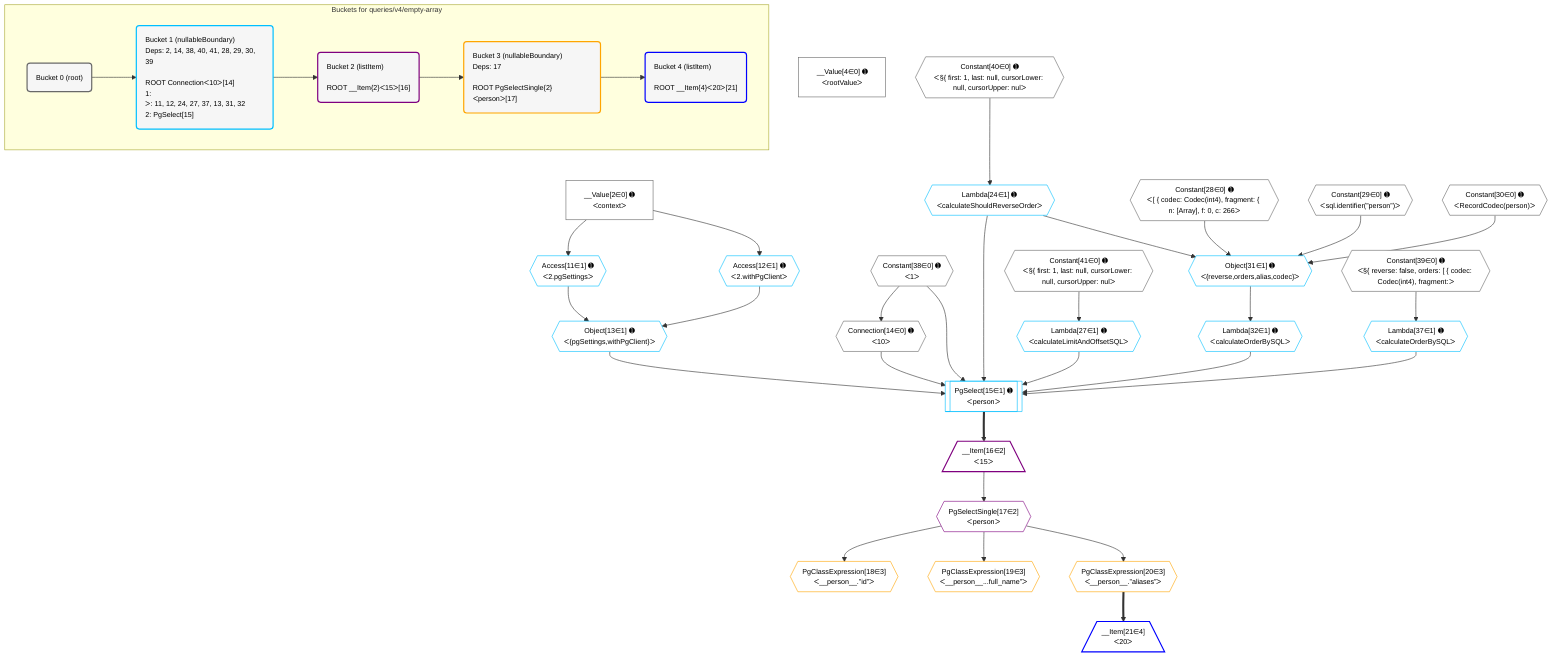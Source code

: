 %%{init: {'themeVariables': { 'fontSize': '12px'}}}%%
graph TD
    classDef path fill:#eee,stroke:#000,color:#000
    classDef plan fill:#fff,stroke-width:1px,color:#000
    classDef itemplan fill:#fff,stroke-width:2px,color:#000
    classDef unbatchedplan fill:#dff,stroke-width:1px,color:#000
    classDef sideeffectplan fill:#fcc,stroke-width:2px,color:#000
    classDef bucket fill:#f6f6f6,color:#000,stroke-width:2px,text-align:left


    %% plan dependencies
    Connection14{{"Connection[14∈0] ➊<br />ᐸ10ᐳ"}}:::plan
    Constant38{{"Constant[38∈0] ➊<br />ᐸ1ᐳ"}}:::plan
    Constant38 --> Connection14
    __Value2["__Value[2∈0] ➊<br />ᐸcontextᐳ"]:::plan
    __Value4["__Value[4∈0] ➊<br />ᐸrootValueᐳ"]:::plan
    Constant28{{"Constant[28∈0] ➊<br />ᐸ[ { codec: Codec(int4), fragment: { n: [Array], f: 0, c: 266ᐳ"}}:::plan
    Constant29{{"Constant[29∈0] ➊<br />ᐸsql.identifier(”person”)ᐳ"}}:::plan
    Constant30{{"Constant[30∈0] ➊<br />ᐸRecordCodec(person)ᐳ"}}:::plan
    Constant39{{"Constant[39∈0] ➊<br />ᐸ§{ reverse: false, orders: [ { codec: Codec(int4), fragment:ᐳ"}}:::plan
    Constant40{{"Constant[40∈0] ➊<br />ᐸ§{ first: 1, last: null, cursorLower: null, cursorUpper: nulᐳ"}}:::plan
    Constant41{{"Constant[41∈0] ➊<br />ᐸ§{ first: 1, last: null, cursorLower: null, cursorUpper: nulᐳ"}}:::plan
    PgSelect15[["PgSelect[15∈1] ➊<br />ᐸpersonᐳ"]]:::plan
    Object13{{"Object[13∈1] ➊<br />ᐸ{pgSettings,withPgClient}ᐳ"}}:::plan
    Lambda24{{"Lambda[24∈1] ➊<br />ᐸcalculateShouldReverseOrderᐳ"}}:::plan
    Lambda27{{"Lambda[27∈1] ➊<br />ᐸcalculateLimitAndOffsetSQLᐳ"}}:::plan
    Lambda32{{"Lambda[32∈1] ➊<br />ᐸcalculateOrderBySQLᐳ"}}:::plan
    Lambda37{{"Lambda[37∈1] ➊<br />ᐸcalculateOrderBySQLᐳ"}}:::plan
    Object13 & Connection14 & Constant38 & Lambda24 & Lambda27 & Lambda32 & Lambda37 --> PgSelect15
    Object31{{"Object[31∈1] ➊<br />ᐸ{reverse,orders,alias,codec}ᐳ"}}:::plan
    Lambda24 & Constant28 & Constant29 & Constant30 --> Object31
    Access11{{"Access[11∈1] ➊<br />ᐸ2.pgSettingsᐳ"}}:::plan
    Access12{{"Access[12∈1] ➊<br />ᐸ2.withPgClientᐳ"}}:::plan
    Access11 & Access12 --> Object13
    __Value2 --> Access11
    __Value2 --> Access12
    Constant40 --> Lambda24
    Constant41 --> Lambda27
    Object31 --> Lambda32
    Constant39 --> Lambda37
    __Item16[/"__Item[16∈2]<br />ᐸ15ᐳ"\]:::itemplan
    PgSelect15 ==> __Item16
    PgSelectSingle17{{"PgSelectSingle[17∈2]<br />ᐸpersonᐳ"}}:::plan
    __Item16 --> PgSelectSingle17
    PgClassExpression18{{"PgClassExpression[18∈3]<br />ᐸ__person__.”id”ᐳ"}}:::plan
    PgSelectSingle17 --> PgClassExpression18
    PgClassExpression19{{"PgClassExpression[19∈3]<br />ᐸ__person__...full_name”ᐳ"}}:::plan
    PgSelectSingle17 --> PgClassExpression19
    PgClassExpression20{{"PgClassExpression[20∈3]<br />ᐸ__person__.”aliases”ᐳ"}}:::plan
    PgSelectSingle17 --> PgClassExpression20
    __Item21[/"__Item[21∈4]<br />ᐸ20ᐳ"\]:::itemplan
    PgClassExpression20 ==> __Item21

    %% define steps

    subgraph "Buckets for queries/v4/empty-array"
    Bucket0("Bucket 0 (root)"):::bucket
    classDef bucket0 stroke:#696969
    class Bucket0,__Value2,__Value4,Connection14,Constant28,Constant29,Constant30,Constant38,Constant39,Constant40,Constant41 bucket0
    Bucket1("Bucket 1 (nullableBoundary)<br />Deps: 2, 14, 38, 40, 41, 28, 29, 30, 39<br /><br />ROOT Connectionᐸ10ᐳ[14]<br />1: <br />ᐳ: 11, 12, 24, 27, 37, 13, 31, 32<br />2: PgSelect[15]"):::bucket
    classDef bucket1 stroke:#00bfff
    class Bucket1,Access11,Access12,Object13,PgSelect15,Lambda24,Lambda27,Object31,Lambda32,Lambda37 bucket1
    Bucket2("Bucket 2 (listItem)<br /><br />ROOT __Item{2}ᐸ15ᐳ[16]"):::bucket
    classDef bucket2 stroke:#7f007f
    class Bucket2,__Item16,PgSelectSingle17 bucket2
    Bucket3("Bucket 3 (nullableBoundary)<br />Deps: 17<br /><br />ROOT PgSelectSingle{2}ᐸpersonᐳ[17]"):::bucket
    classDef bucket3 stroke:#ffa500
    class Bucket3,PgClassExpression18,PgClassExpression19,PgClassExpression20 bucket3
    Bucket4("Bucket 4 (listItem)<br /><br />ROOT __Item{4}ᐸ20ᐳ[21]"):::bucket
    classDef bucket4 stroke:#0000ff
    class Bucket4,__Item21 bucket4
    Bucket0 --> Bucket1
    Bucket1 --> Bucket2
    Bucket2 --> Bucket3
    Bucket3 --> Bucket4
    end